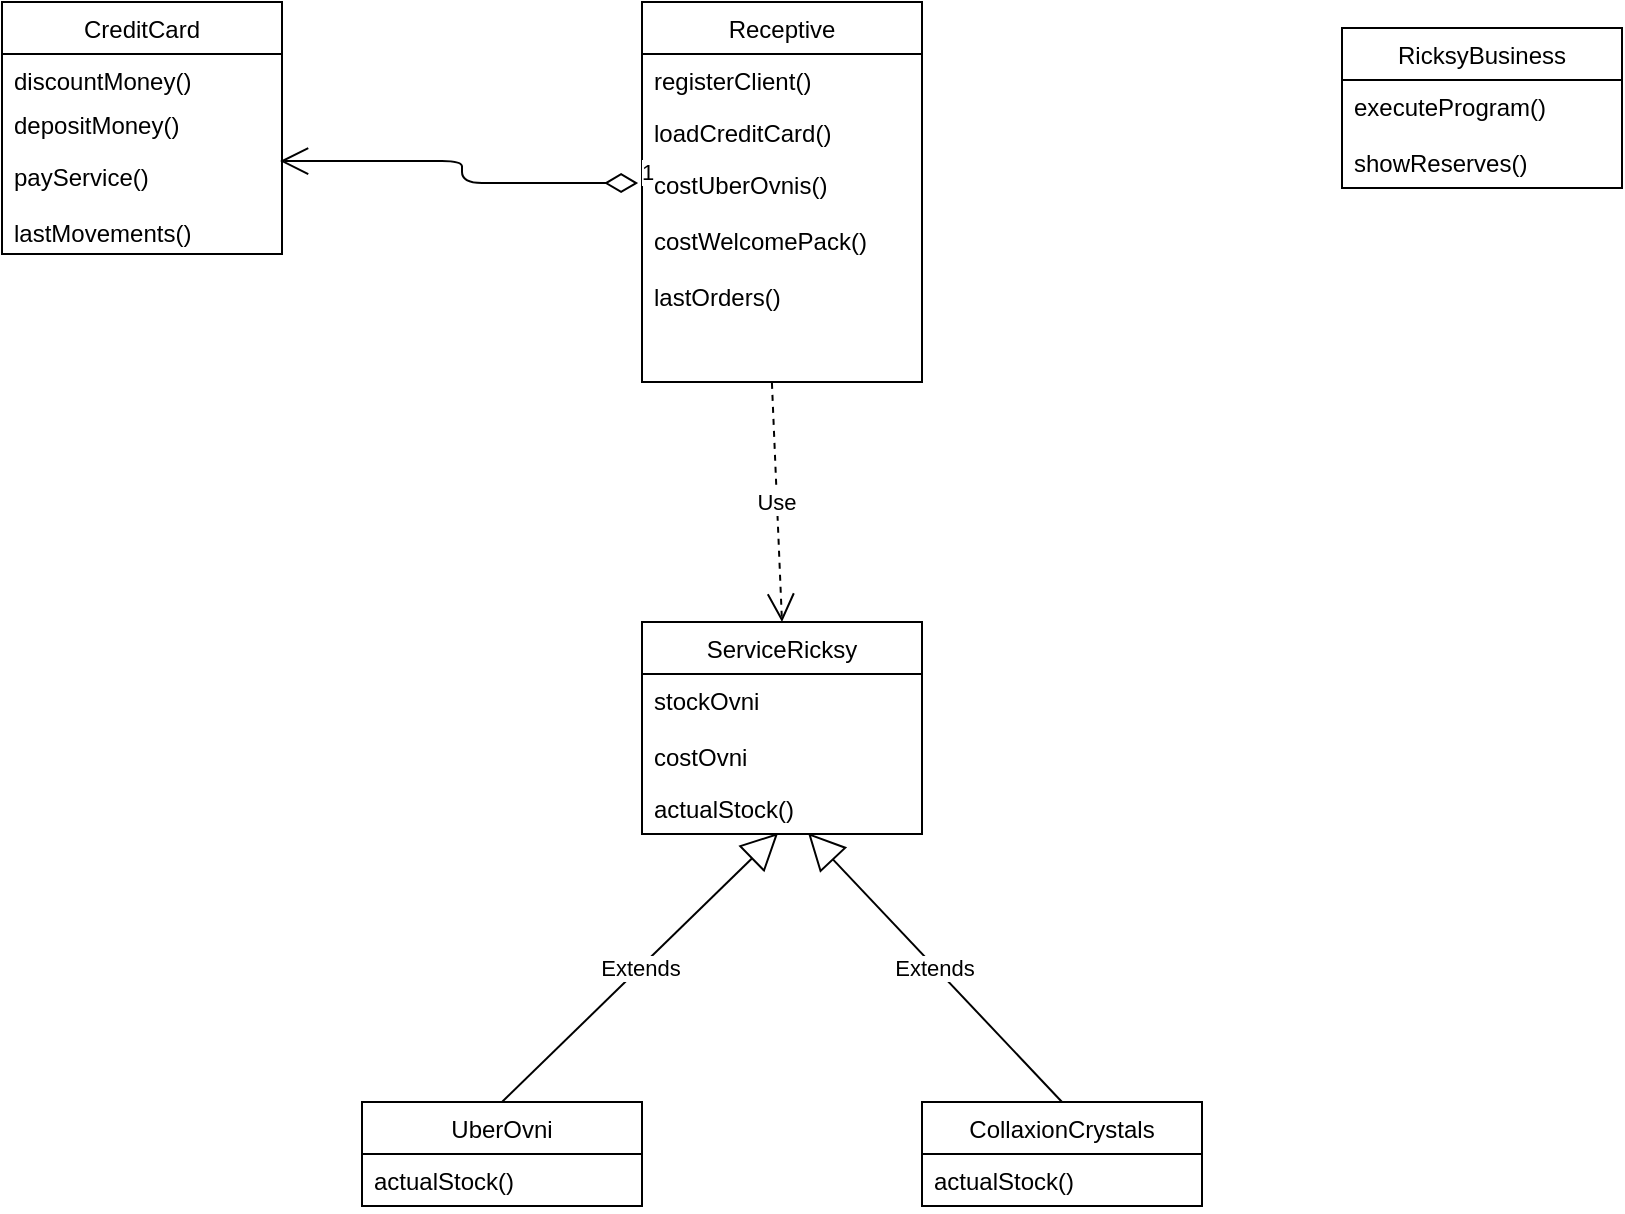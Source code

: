 <mxfile version="14.2.7" type="device"><diagram id="igRhIp2GllyT2PM3WnZa" name="Page-1"><mxGraphModel dx="2168" dy="1947" grid="1" gridSize="10" guides="1" tooltips="1" connect="1" arrows="1" fold="1" page="1" pageScale="1" pageWidth="827" pageHeight="1169" math="0" shadow="0"><root><mxCell id="0"/><mxCell id="1" parent="0"/><mxCell id="zk-_xTuxmRECJa3j7kI3-1" value="CreditCard" style="swimlane;fontStyle=0;childLayout=stackLayout;horizontal=1;startSize=26;fillColor=none;horizontalStack=0;resizeParent=1;resizeParentMax=0;resizeLast=0;collapsible=1;marginBottom=0;" vertex="1" parent="1"><mxGeometry x="-20" y="-60" width="140" height="126" as="geometry"/></mxCell><mxCell id="zk-_xTuxmRECJa3j7kI3-2" value="discountMoney()" style="text;strokeColor=none;fillColor=none;align=left;verticalAlign=top;spacingLeft=4;spacingRight=4;overflow=hidden;rotatable=0;points=[[0,0.5],[1,0.5]];portConstraint=eastwest;" vertex="1" parent="zk-_xTuxmRECJa3j7kI3-1"><mxGeometry y="26" width="140" height="22" as="geometry"/></mxCell><mxCell id="zk-_xTuxmRECJa3j7kI3-3" value="depositMoney()" style="text;strokeColor=none;fillColor=none;align=left;verticalAlign=top;spacingLeft=4;spacingRight=4;overflow=hidden;rotatable=0;points=[[0,0.5],[1,0.5]];portConstraint=eastwest;" vertex="1" parent="zk-_xTuxmRECJa3j7kI3-1"><mxGeometry y="48" width="140" height="26" as="geometry"/></mxCell><mxCell id="zk-_xTuxmRECJa3j7kI3-4" value="payService()&#10;&#10;lastMovements()" style="text;strokeColor=none;fillColor=none;align=left;verticalAlign=top;spacingLeft=4;spacingRight=4;overflow=hidden;rotatable=0;points=[[0,0.5],[1,0.5]];portConstraint=eastwest;" vertex="1" parent="zk-_xTuxmRECJa3j7kI3-1"><mxGeometry y="74" width="140" height="52" as="geometry"/></mxCell><mxCell id="zk-_xTuxmRECJa3j7kI3-5" value="Receptive" style="swimlane;fontStyle=0;childLayout=stackLayout;horizontal=1;startSize=26;fillColor=none;horizontalStack=0;resizeParent=1;resizeParentMax=0;resizeLast=0;collapsible=1;marginBottom=0;" vertex="1" parent="1"><mxGeometry x="300" y="-60" width="140" height="190" as="geometry"/></mxCell><mxCell id="zk-_xTuxmRECJa3j7kI3-6" value="registerClient()" style="text;strokeColor=none;fillColor=none;align=left;verticalAlign=top;spacingLeft=4;spacingRight=4;overflow=hidden;rotatable=0;points=[[0,0.5],[1,0.5]];portConstraint=eastwest;" vertex="1" parent="zk-_xTuxmRECJa3j7kI3-5"><mxGeometry y="26" width="140" height="26" as="geometry"/></mxCell><mxCell id="zk-_xTuxmRECJa3j7kI3-7" value="loadCreditCard()" style="text;strokeColor=none;fillColor=none;align=left;verticalAlign=top;spacingLeft=4;spacingRight=4;overflow=hidden;rotatable=0;points=[[0,0.5],[1,0.5]];portConstraint=eastwest;" vertex="1" parent="zk-_xTuxmRECJa3j7kI3-5"><mxGeometry y="52" width="140" height="26" as="geometry"/></mxCell><mxCell id="zk-_xTuxmRECJa3j7kI3-8" value="costUberOvnis()&#10;&#10;costWelcomePack()&#10;&#10;lastOrders()" style="text;strokeColor=none;fillColor=none;align=left;verticalAlign=top;spacingLeft=4;spacingRight=4;overflow=hidden;rotatable=0;points=[[0,0.5],[1,0.5]];portConstraint=eastwest;" vertex="1" parent="zk-_xTuxmRECJa3j7kI3-5"><mxGeometry y="78" width="140" height="112" as="geometry"/></mxCell><mxCell id="zk-_xTuxmRECJa3j7kI3-9" value="UberOvni" style="swimlane;fontStyle=0;childLayout=stackLayout;horizontal=1;startSize=26;fillColor=none;horizontalStack=0;resizeParent=1;resizeParentMax=0;resizeLast=0;collapsible=1;marginBottom=0;" vertex="1" parent="1"><mxGeometry x="160" y="490" width="140" height="52" as="geometry"/></mxCell><mxCell id="zk-_xTuxmRECJa3j7kI3-12" value="actualStock()" style="text;strokeColor=none;fillColor=none;align=left;verticalAlign=top;spacingLeft=4;spacingRight=4;overflow=hidden;rotatable=0;points=[[0,0.5],[1,0.5]];portConstraint=eastwest;" vertex="1" parent="zk-_xTuxmRECJa3j7kI3-9"><mxGeometry y="26" width="140" height="26" as="geometry"/></mxCell><mxCell id="zk-_xTuxmRECJa3j7kI3-13" value="CollaxionCrystals" style="swimlane;fontStyle=0;childLayout=stackLayout;horizontal=1;startSize=26;fillColor=none;horizontalStack=0;resizeParent=1;resizeParentMax=0;resizeLast=0;collapsible=1;marginBottom=0;" vertex="1" parent="1"><mxGeometry x="440" y="490" width="140" height="52" as="geometry"/></mxCell><mxCell id="zk-_xTuxmRECJa3j7kI3-15" value="actualStock()" style="text;strokeColor=none;fillColor=none;align=left;verticalAlign=top;spacingLeft=4;spacingRight=4;overflow=hidden;rotatable=0;points=[[0,0.5],[1,0.5]];portConstraint=eastwest;" vertex="1" parent="zk-_xTuxmRECJa3j7kI3-13"><mxGeometry y="26" width="140" height="26" as="geometry"/></mxCell><mxCell id="zk-_xTuxmRECJa3j7kI3-18" value="RicksyBusiness" style="swimlane;fontStyle=0;childLayout=stackLayout;horizontal=1;startSize=26;fillColor=none;horizontalStack=0;resizeParent=1;resizeParentMax=0;resizeLast=0;collapsible=1;marginBottom=0;" vertex="1" parent="1"><mxGeometry x="650" y="-47" width="140" height="80" as="geometry"/></mxCell><mxCell id="zk-_xTuxmRECJa3j7kI3-20" value="executeProgram()&#10;&#10;showReserves()" style="text;strokeColor=none;fillColor=none;align=left;verticalAlign=top;spacingLeft=4;spacingRight=4;overflow=hidden;rotatable=0;points=[[0,0.5],[1,0.5]];portConstraint=eastwest;" vertex="1" parent="zk-_xTuxmRECJa3j7kI3-18"><mxGeometry y="26" width="140" height="54" as="geometry"/></mxCell><mxCell id="zk-_xTuxmRECJa3j7kI3-23" value="ServiceRicksy" style="swimlane;fontStyle=0;childLayout=stackLayout;horizontal=1;startSize=26;fillColor=none;horizontalStack=0;resizeParent=1;resizeParentMax=0;resizeLast=0;collapsible=1;marginBottom=0;" vertex="1" parent="1"><mxGeometry x="300" y="250" width="140" height="106" as="geometry"/></mxCell><mxCell id="zk-_xTuxmRECJa3j7kI3-24" value="stockOvni&#10;&#10;costOvni" style="text;strokeColor=none;fillColor=none;align=left;verticalAlign=top;spacingLeft=4;spacingRight=4;overflow=hidden;rotatable=0;points=[[0,0.5],[1,0.5]];portConstraint=eastwest;" vertex="1" parent="zk-_xTuxmRECJa3j7kI3-23"><mxGeometry y="26" width="140" height="54" as="geometry"/></mxCell><mxCell id="zk-_xTuxmRECJa3j7kI3-25" value="actualStock()" style="text;strokeColor=none;fillColor=none;align=left;verticalAlign=top;spacingLeft=4;spacingRight=4;overflow=hidden;rotatable=0;points=[[0,0.5],[1,0.5]];portConstraint=eastwest;" vertex="1" parent="zk-_xTuxmRECJa3j7kI3-23"><mxGeometry y="80" width="140" height="26" as="geometry"/></mxCell><mxCell id="zk-_xTuxmRECJa3j7kI3-27" value="Extends" style="endArrow=block;endSize=16;endFill=0;html=1;entryX=0.486;entryY=0.981;entryDx=0;entryDy=0;entryPerimeter=0;exitX=0.5;exitY=0;exitDx=0;exitDy=0;" edge="1" parent="1" source="zk-_xTuxmRECJa3j7kI3-9" target="zk-_xTuxmRECJa3j7kI3-25"><mxGeometry width="160" relative="1" as="geometry"><mxPoint x="-100" y="530" as="sourcePoint"/><mxPoint x="60" y="530" as="targetPoint"/></mxGeometry></mxCell><mxCell id="zk-_xTuxmRECJa3j7kI3-28" value="Extends" style="endArrow=block;endSize=16;endFill=0;html=1;exitX=0.5;exitY=0;exitDx=0;exitDy=0;entryX=0.593;entryY=0.981;entryDx=0;entryDy=0;entryPerimeter=0;" edge="1" parent="1" source="zk-_xTuxmRECJa3j7kI3-13" target="zk-_xTuxmRECJa3j7kI3-25"><mxGeometry width="160" relative="1" as="geometry"><mxPoint x="240" y="500" as="sourcePoint"/><mxPoint x="440" y="440" as="targetPoint"/></mxGeometry></mxCell><mxCell id="zk-_xTuxmRECJa3j7kI3-29" value="Use" style="endArrow=open;endSize=12;dashed=1;html=1;entryX=0.5;entryY=0;entryDx=0;entryDy=0;exitX=0.464;exitY=1.004;exitDx=0;exitDy=0;exitPerimeter=0;" edge="1" parent="1" source="zk-_xTuxmRECJa3j7kI3-8" target="zk-_xTuxmRECJa3j7kI3-23"><mxGeometry width="160" relative="1" as="geometry"><mxPoint x="50" y="220" as="sourcePoint"/><mxPoint x="210" y="220" as="targetPoint"/></mxGeometry></mxCell><mxCell id="zk-_xTuxmRECJa3j7kI3-30" value="1" style="endArrow=open;html=1;endSize=12;startArrow=diamondThin;startSize=14;startFill=0;edgeStyle=orthogonalEdgeStyle;align=left;verticalAlign=bottom;exitX=-0.014;exitY=0.112;exitDx=0;exitDy=0;exitPerimeter=0;entryX=0.993;entryY=0.106;entryDx=0;entryDy=0;entryPerimeter=0;" edge="1" parent="1" source="zk-_xTuxmRECJa3j7kI3-8" target="zk-_xTuxmRECJa3j7kI3-4"><mxGeometry x="-1" y="3" relative="1" as="geometry"><mxPoint x="140" y="130" as="sourcePoint"/><mxPoint x="300" y="130" as="targetPoint"/></mxGeometry></mxCell></root></mxGraphModel></diagram></mxfile>